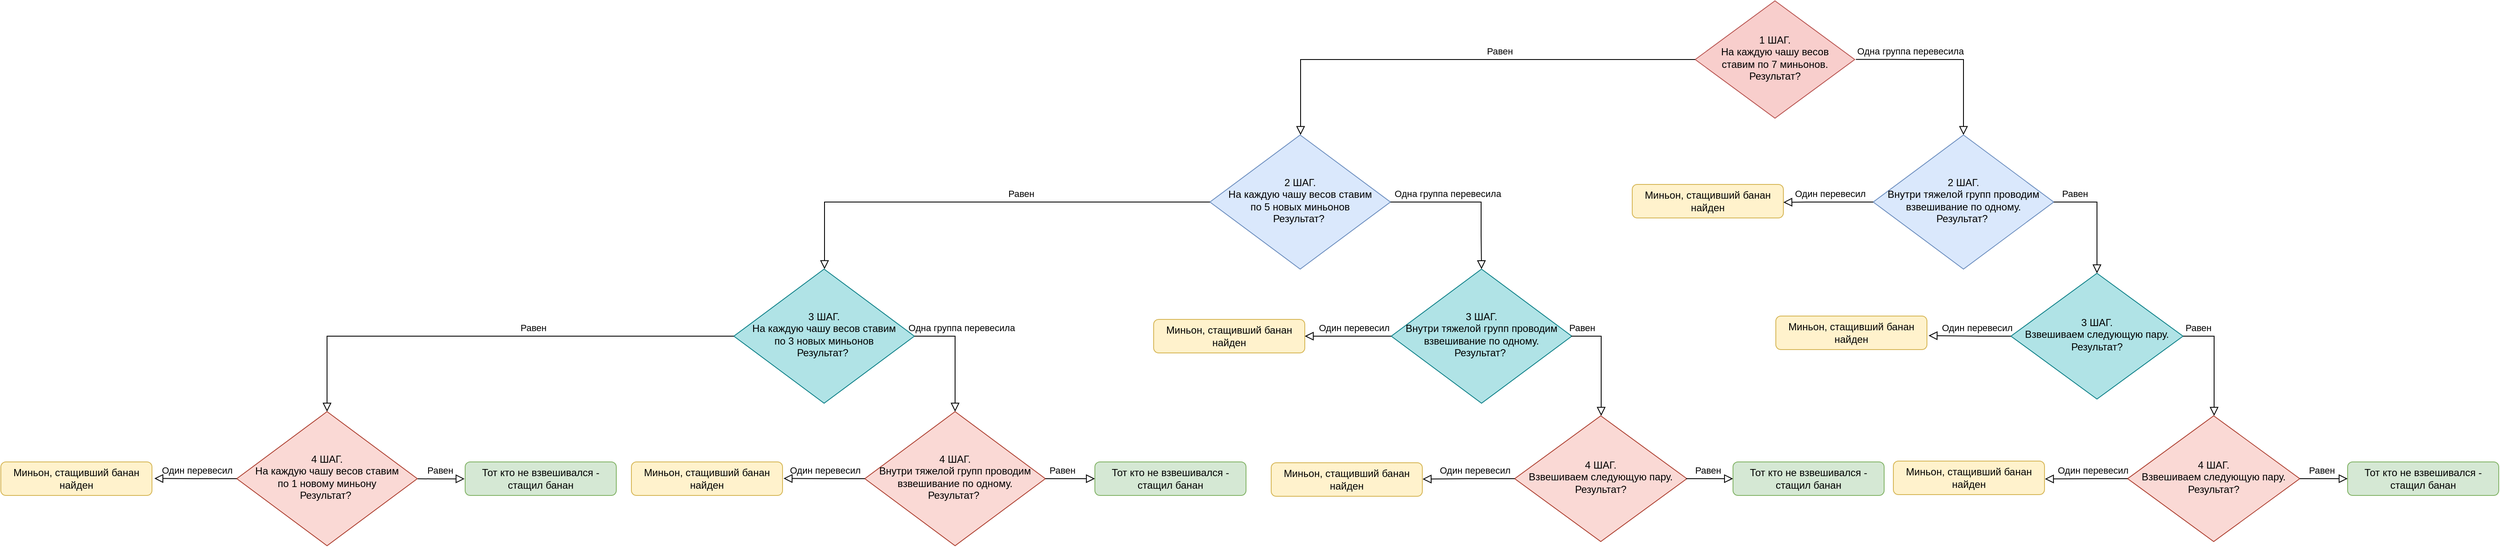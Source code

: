 <mxfile version="22.0.2" type="github">
  <diagram id="C5RBs43oDa-KdzZeNtuy" name="Page-1">
    <mxGraphModel dx="5111" dy="1780" grid="1" gridSize="10" guides="1" tooltips="1" connect="1" arrows="1" fold="1" page="1" pageScale="1" pageWidth="827" pageHeight="1169" math="0" shadow="0">
      <root>
        <mxCell id="WIyWlLk6GJQsqaUBKTNV-0" />
        <mxCell id="WIyWlLk6GJQsqaUBKTNV-1" parent="WIyWlLk6GJQsqaUBKTNV-0" />
        <mxCell id="WIyWlLk6GJQsqaUBKTNV-5" value="Одна группа перевесила" style="edgeStyle=orthogonalEdgeStyle;rounded=0;html=1;jettySize=auto;orthogonalLoop=1;fontSize=11;endArrow=block;endFill=0;endSize=8;strokeWidth=1;shadow=0;labelBackgroundColor=none;entryX=0.5;entryY=0;entryDx=0;entryDy=0;exitX=1.007;exitY=0.499;exitDx=0;exitDy=0;exitPerimeter=0;" parent="WIyWlLk6GJQsqaUBKTNV-1" source="WIyWlLk6GJQsqaUBKTNV-6" target="1htIa7qenggjRfEvTUBb-4" edge="1">
          <mxGeometry x="-0.411" y="10" relative="1" as="geometry">
            <mxPoint as="offset" />
            <mxPoint x="937" y="110" as="targetPoint" />
            <Array as="points">
              <mxPoint x="920" y="70" />
              <mxPoint x="1005" y="70" />
            </Array>
          </mxGeometry>
        </mxCell>
        <mxCell id="WIyWlLk6GJQsqaUBKTNV-6" value="1 ШАГ. &lt;br&gt;На каждую чашу весов&lt;br&gt;ставим по 7 миньонов.&lt;br&gt;Результат?" style="rhombus;whiteSpace=wrap;html=1;shadow=0;fontFamily=Helvetica;fontSize=12;align=center;strokeWidth=1;spacing=6;spacingTop=-4;fillColor=#f8cecc;strokeColor=#b85450;" parent="WIyWlLk6GJQsqaUBKTNV-1" vertex="1">
          <mxGeometry x="685" width="190" height="140" as="geometry" />
        </mxCell>
        <mxCell id="1htIa7qenggjRfEvTUBb-1" value="Миньон, стащивший банан найден" style="rounded=1;whiteSpace=wrap;html=1;fontSize=12;glass=0;strokeWidth=1;shadow=0;fillColor=#fff2cc;strokeColor=#d6b656;" vertex="1" parent="WIyWlLk6GJQsqaUBKTNV-1">
          <mxGeometry x="610" y="219" width="180" height="40" as="geometry" />
        </mxCell>
        <mxCell id="1htIa7qenggjRfEvTUBb-4" value="2 ШАГ.&lt;br style=&quot;border-color: var(--border-color);&quot;&gt;&lt;span style=&quot;border-color: var(--border-color);&quot;&gt;Внутри тяжелой групп проводим взвешивание по одному.&lt;br&gt;Результат?&amp;nbsp;&lt;/span&gt;" style="rhombus;whiteSpace=wrap;html=1;shadow=0;fontFamily=Helvetica;fontSize=12;align=center;strokeWidth=1;spacing=6;spacingTop=-4;fillColor=#dae8fc;strokeColor=#6c8ebf;" vertex="1" parent="WIyWlLk6GJQsqaUBKTNV-1">
          <mxGeometry x="897" y="160" width="215" height="160" as="geometry" />
        </mxCell>
        <mxCell id="1htIa7qenggjRfEvTUBb-7" value="3 ШАГ. &lt;br&gt;Взвешиваем следующую пару.&lt;br&gt;Результат?" style="rhombus;whiteSpace=wrap;html=1;shadow=0;fontFamily=Helvetica;fontSize=12;align=center;strokeWidth=1;spacing=6;spacingTop=-4;fillColor=#b0e3e6;strokeColor=#0e8088;" vertex="1" parent="WIyWlLk6GJQsqaUBKTNV-1">
          <mxGeometry x="1061" y="325" width="205" height="150" as="geometry" />
        </mxCell>
        <mxCell id="1htIa7qenggjRfEvTUBb-8" value="4 ШАГ. &lt;br&gt;Взвешиваем следующую пару.&lt;br&gt;Результат?" style="rhombus;whiteSpace=wrap;html=1;shadow=0;fontFamily=Helvetica;fontSize=12;align=center;strokeWidth=1;spacing=6;spacingTop=-4;fillColor=#fad9d5;strokeColor=#ae4132;" vertex="1" parent="WIyWlLk6GJQsqaUBKTNV-1">
          <mxGeometry x="1200" y="495" width="205" height="150" as="geometry" />
        </mxCell>
        <mxCell id="1htIa7qenggjRfEvTUBb-9" value="Миньон, стащивший банан найден" style="rounded=1;whiteSpace=wrap;html=1;fontSize=12;glass=0;strokeWidth=1;shadow=0;fillColor=#fff2cc;strokeColor=#d6b656;" vertex="1" parent="WIyWlLk6GJQsqaUBKTNV-1">
          <mxGeometry x="781" y="376" width="180" height="40" as="geometry" />
        </mxCell>
        <mxCell id="1htIa7qenggjRfEvTUBb-10" value="Миньон, стащивший банан найден" style="rounded=1;whiteSpace=wrap;html=1;fontSize=12;glass=0;strokeWidth=1;shadow=0;fillColor=#fff2cc;strokeColor=#d6b656;" vertex="1" parent="WIyWlLk6GJQsqaUBKTNV-1">
          <mxGeometry x="921" y="549" width="180" height="40" as="geometry" />
        </mxCell>
        <mxCell id="1htIa7qenggjRfEvTUBb-13" value="Один перевесил&amp;nbsp;" style="edgeStyle=orthogonalEdgeStyle;rounded=0;html=1;jettySize=auto;orthogonalLoop=1;fontSize=11;endArrow=block;endFill=0;endSize=8;strokeWidth=1;shadow=0;labelBackgroundColor=none;entryX=1;entryY=0.533;entryDx=0;entryDy=0;exitX=0;exitY=0.5;exitDx=0;exitDy=0;entryPerimeter=0;" edge="1" parent="WIyWlLk6GJQsqaUBKTNV-1" source="1htIa7qenggjRfEvTUBb-4" target="1htIa7qenggjRfEvTUBb-1">
          <mxGeometry x="-0.065" y="-10" relative="1" as="geometry">
            <mxPoint as="offset" />
            <mxPoint x="949.52" y="120" as="sourcePoint" />
            <mxPoint x="797.52" y="190" as="targetPoint" />
            <Array as="points">
              <mxPoint x="817" y="240" />
              <mxPoint x="817" y="241" />
            </Array>
          </mxGeometry>
        </mxCell>
        <mxCell id="1htIa7qenggjRfEvTUBb-14" value="Равен" style="edgeStyle=orthogonalEdgeStyle;rounded=0;html=1;jettySize=auto;orthogonalLoop=1;fontSize=11;endArrow=block;endFill=0;endSize=8;strokeWidth=1;shadow=0;labelBackgroundColor=none;entryX=0.5;entryY=0;entryDx=0;entryDy=0;exitX=1;exitY=0.5;exitDx=0;exitDy=0;" edge="1" parent="WIyWlLk6GJQsqaUBKTNV-1" source="1htIa7qenggjRfEvTUBb-4" target="1htIa7qenggjRfEvTUBb-7">
          <mxGeometry x="-0.634" y="10" relative="1" as="geometry">
            <mxPoint as="offset" />
            <mxPoint x="1317" y="170" as="sourcePoint" />
            <mxPoint x="1165" y="240" as="targetPoint" />
            <Array as="points">
              <mxPoint x="1164" y="240" />
            </Array>
          </mxGeometry>
        </mxCell>
        <mxCell id="1htIa7qenggjRfEvTUBb-17" value="Один перевесил&amp;nbsp;" style="edgeStyle=orthogonalEdgeStyle;rounded=0;html=1;jettySize=auto;orthogonalLoop=1;fontSize=11;endArrow=block;endFill=0;endSize=8;strokeWidth=1;shadow=0;labelBackgroundColor=none;entryX=1.003;entryY=0.533;entryDx=0;entryDy=0;exitX=0;exitY=0.5;exitDx=0;exitDy=0;entryPerimeter=0;" edge="1" parent="WIyWlLk6GJQsqaUBKTNV-1" source="1htIa7qenggjRfEvTUBb-8" target="1htIa7qenggjRfEvTUBb-10">
          <mxGeometry x="-0.191" y="-10" relative="1" as="geometry">
            <mxPoint as="offset" />
            <mxPoint x="1076" y="476" as="sourcePoint" />
            <mxPoint x="926" y="476" as="targetPoint" />
            <Array as="points">
              <mxPoint x="1159" y="570" />
              <mxPoint x="1159" y="571" />
            </Array>
          </mxGeometry>
        </mxCell>
        <mxCell id="1htIa7qenggjRfEvTUBb-18" value="Один перевесил&amp;nbsp;" style="edgeStyle=orthogonalEdgeStyle;rounded=0;html=1;jettySize=auto;orthogonalLoop=1;fontSize=11;endArrow=block;endFill=0;endSize=8;strokeWidth=1;shadow=0;labelBackgroundColor=none;exitX=0;exitY=0.5;exitDx=0;exitDy=0;entryX=1.011;entryY=0.584;entryDx=0;entryDy=0;entryPerimeter=0;" edge="1" parent="WIyWlLk6GJQsqaUBKTNV-1" source="1htIa7qenggjRfEvTUBb-7" target="1htIa7qenggjRfEvTUBb-9">
          <mxGeometry x="-0.191" y="-10" relative="1" as="geometry">
            <mxPoint as="offset" />
            <mxPoint x="1061" y="367" as="sourcePoint" />
            <mxPoint x="787" y="375.0" as="targetPoint" />
            <Array as="points">
              <mxPoint x="1026" y="400" />
            </Array>
          </mxGeometry>
        </mxCell>
        <mxCell id="1htIa7qenggjRfEvTUBb-19" value="Равен" style="edgeStyle=orthogonalEdgeStyle;rounded=0;html=1;jettySize=auto;orthogonalLoop=1;fontSize=11;endArrow=block;endFill=0;endSize=8;strokeWidth=1;shadow=0;labelBackgroundColor=none;entryX=0.5;entryY=0;entryDx=0;entryDy=0;exitX=1;exitY=0.5;exitDx=0;exitDy=0;" edge="1" parent="WIyWlLk6GJQsqaUBKTNV-1" source="1htIa7qenggjRfEvTUBb-7" target="1htIa7qenggjRfEvTUBb-8">
          <mxGeometry x="-0.731" y="10" relative="1" as="geometry">
            <mxPoint as="offset" />
            <mxPoint x="1286" y="400" as="sourcePoint" />
            <mxPoint x="1379" y="485" as="targetPoint" />
            <Array as="points">
              <mxPoint x="1303" y="400" />
              <mxPoint x="1303" y="495" />
            </Array>
          </mxGeometry>
        </mxCell>
        <mxCell id="1htIa7qenggjRfEvTUBb-20" value="Тот кто не взвешивался - стащил банан" style="rounded=1;whiteSpace=wrap;html=1;fontSize=12;glass=0;strokeWidth=1;shadow=0;fillColor=#d5e8d4;strokeColor=#82b366;" vertex="1" parent="WIyWlLk6GJQsqaUBKTNV-1">
          <mxGeometry x="1462" y="550" width="180" height="40" as="geometry" />
        </mxCell>
        <mxCell id="1htIa7qenggjRfEvTUBb-21" value="Равен" style="edgeStyle=orthogonalEdgeStyle;rounded=0;html=1;jettySize=auto;orthogonalLoop=1;fontSize=11;endArrow=block;endFill=0;endSize=8;strokeWidth=1;shadow=0;labelBackgroundColor=none;exitX=1;exitY=0.5;exitDx=0;exitDy=0;entryX=0;entryY=0.5;entryDx=0;entryDy=0;" edge="1" parent="WIyWlLk6GJQsqaUBKTNV-1" source="1htIa7qenggjRfEvTUBb-8" target="1htIa7qenggjRfEvTUBb-20">
          <mxGeometry x="-0.087" y="10" relative="1" as="geometry">
            <mxPoint as="offset" />
            <mxPoint x="1215.46" y="730" as="sourcePoint" />
            <mxPoint x="1477" y="720" as="targetPoint" />
            <Array as="points">
              <mxPoint x="1427" y="570" />
              <mxPoint x="1427" y="570" />
            </Array>
          </mxGeometry>
        </mxCell>
        <mxCell id="1htIa7qenggjRfEvTUBb-23" value="2 ШАГ.&lt;br style=&quot;border-color: var(--border-color);&quot;&gt;&lt;span style=&quot;border-color: var(--border-color);&quot;&gt;На каждую чашу весов ставим &lt;br&gt;по 5 новых миньонов&lt;br&gt;Результат?&amp;nbsp;&lt;/span&gt;" style="rhombus;whiteSpace=wrap;html=1;shadow=0;fontFamily=Helvetica;fontSize=12;align=center;strokeWidth=1;spacing=6;spacingTop=-4;fillColor=#dae8fc;strokeColor=#6c8ebf;" vertex="1" parent="WIyWlLk6GJQsqaUBKTNV-1">
          <mxGeometry x="107" y="160" width="215" height="160" as="geometry" />
        </mxCell>
        <mxCell id="1htIa7qenggjRfEvTUBb-25" value="3 ШАГ.&lt;br style=&quot;border-color: var(--border-color);&quot;&gt;&lt;span style=&quot;border-color: var(--border-color);&quot;&gt;Внутри тяжелой групп проводим взвешивание по одному.&lt;br&gt;Результат?&amp;nbsp;&lt;/span&gt;" style="rhombus;whiteSpace=wrap;html=1;shadow=0;fontFamily=Helvetica;fontSize=12;align=center;strokeWidth=1;spacing=6;spacingTop=-4;fillColor=#b0e3e6;strokeColor=#0e8088;" vertex="1" parent="WIyWlLk6GJQsqaUBKTNV-1">
          <mxGeometry x="323" y="320" width="215" height="160" as="geometry" />
        </mxCell>
        <mxCell id="1htIa7qenggjRfEvTUBb-26" value="4 ШАГ. &lt;br&gt;Взвешиваем следующую пару.&lt;br&gt;Результат?" style="rhombus;whiteSpace=wrap;html=1;shadow=0;fontFamily=Helvetica;fontSize=12;align=center;strokeWidth=1;spacing=6;spacingTop=-4;fillColor=#fad9d5;strokeColor=#ae4132;" vertex="1" parent="WIyWlLk6GJQsqaUBKTNV-1">
          <mxGeometry x="470" y="495" width="205" height="150" as="geometry" />
        </mxCell>
        <mxCell id="1htIa7qenggjRfEvTUBb-32" value="Тот кто не взвешивался - стащил банан" style="rounded=1;whiteSpace=wrap;html=1;fontSize=12;glass=0;strokeWidth=1;shadow=0;fillColor=#d5e8d4;strokeColor=#82b366;" vertex="1" parent="WIyWlLk6GJQsqaUBKTNV-1">
          <mxGeometry x="730" y="550" width="180" height="40" as="geometry" />
        </mxCell>
        <mxCell id="1htIa7qenggjRfEvTUBb-33" value="Равен" style="edgeStyle=orthogonalEdgeStyle;rounded=0;html=1;jettySize=auto;orthogonalLoop=1;fontSize=11;endArrow=block;endFill=0;endSize=8;strokeWidth=1;shadow=0;labelBackgroundColor=none;entryX=0.5;entryY=0;entryDx=0;entryDy=0;exitX=0;exitY=0.5;exitDx=0;exitDy=0;" edge="1" parent="WIyWlLk6GJQsqaUBKTNV-1" source="WIyWlLk6GJQsqaUBKTNV-6" target="1htIa7qenggjRfEvTUBb-23">
          <mxGeometry x="-0.166" y="-10" relative="1" as="geometry">
            <mxPoint as="offset" />
            <mxPoint x="279.67" y="50" as="sourcePoint" />
            <mxPoint x="408.67" y="140" as="targetPoint" />
            <Array as="points">
              <mxPoint x="215" y="70" />
              <mxPoint x="215" y="160" />
            </Array>
          </mxGeometry>
        </mxCell>
        <mxCell id="1htIa7qenggjRfEvTUBb-34" value="Одна группа перевесила" style="edgeStyle=orthogonalEdgeStyle;rounded=0;html=1;jettySize=auto;orthogonalLoop=1;fontSize=11;endArrow=block;endFill=0;endSize=8;strokeWidth=1;shadow=0;labelBackgroundColor=none;entryX=0.5;entryY=0;entryDx=0;entryDy=0;exitX=1;exitY=0.5;exitDx=0;exitDy=0;" edge="1" parent="WIyWlLk6GJQsqaUBKTNV-1" source="1htIa7qenggjRfEvTUBb-23" target="1htIa7qenggjRfEvTUBb-25">
          <mxGeometry x="-0.279" y="10" relative="1" as="geometry">
            <mxPoint as="offset" />
            <mxPoint x="360" y="240" as="sourcePoint" />
            <mxPoint x="424" y="330" as="targetPoint" />
            <Array as="points">
              <mxPoint x="430" y="240" />
              <mxPoint x="430" y="280" />
              <mxPoint x="431" y="280" />
            </Array>
          </mxGeometry>
        </mxCell>
        <mxCell id="1htIa7qenggjRfEvTUBb-35" value="Равен" style="edgeStyle=orthogonalEdgeStyle;rounded=0;html=1;jettySize=auto;orthogonalLoop=1;fontSize=11;endArrow=block;endFill=0;endSize=8;strokeWidth=1;shadow=0;labelBackgroundColor=none;entryX=0.5;entryY=0;entryDx=0;entryDy=0;exitX=0.997;exitY=0.5;exitDx=0;exitDy=0;exitPerimeter=0;" edge="1" parent="WIyWlLk6GJQsqaUBKTNV-1" source="1htIa7qenggjRfEvTUBb-25" target="1htIa7qenggjRfEvTUBb-26">
          <mxGeometry x="-0.807" y="10" relative="1" as="geometry">
            <mxPoint as="offset" />
            <mxPoint x="480" y="400" as="sourcePoint" />
            <mxPoint x="532" y="485" as="targetPoint" />
            <Array as="points">
              <mxPoint x="573" y="400" />
              <mxPoint x="573" y="495" />
            </Array>
          </mxGeometry>
        </mxCell>
        <mxCell id="1htIa7qenggjRfEvTUBb-36" value="Равен" style="edgeStyle=orthogonalEdgeStyle;rounded=0;html=1;jettySize=auto;orthogonalLoop=1;fontSize=11;endArrow=block;endFill=0;endSize=8;strokeWidth=1;shadow=0;labelBackgroundColor=none;exitX=0.996;exitY=0.5;exitDx=0;exitDy=0;entryX=0;entryY=0.5;entryDx=0;entryDy=0;exitPerimeter=0;" edge="1" parent="WIyWlLk6GJQsqaUBKTNV-1" source="1htIa7qenggjRfEvTUBb-26" target="1htIa7qenggjRfEvTUBb-32">
          <mxGeometry x="-0.075" y="10" relative="1" as="geometry">
            <mxPoint as="offset" />
            <mxPoint x="650" y="591.38" as="sourcePoint" />
            <mxPoint x="725" y="590" as="targetPoint" />
            <Array as="points">
              <mxPoint x="690" y="570" />
              <mxPoint x="690" y="570" />
            </Array>
          </mxGeometry>
        </mxCell>
        <mxCell id="1htIa7qenggjRfEvTUBb-38" value="Миньон, стащивший банан найден" style="rounded=1;whiteSpace=wrap;html=1;fontSize=12;glass=0;strokeWidth=1;shadow=0;fillColor=#fff2cc;strokeColor=#d6b656;" vertex="1" parent="WIyWlLk6GJQsqaUBKTNV-1">
          <mxGeometry x="40" y="380" width="180" height="40" as="geometry" />
        </mxCell>
        <mxCell id="1htIa7qenggjRfEvTUBb-39" value="Миньон, стащивший банан найден" style="rounded=1;whiteSpace=wrap;html=1;fontSize=12;glass=0;strokeWidth=1;shadow=0;fillColor=#fff2cc;strokeColor=#d6b656;" vertex="1" parent="WIyWlLk6GJQsqaUBKTNV-1">
          <mxGeometry x="180" y="551" width="180" height="40" as="geometry" />
        </mxCell>
        <mxCell id="1htIa7qenggjRfEvTUBb-40" value="Один перевесил&amp;nbsp;" style="edgeStyle=orthogonalEdgeStyle;rounded=0;html=1;jettySize=auto;orthogonalLoop=1;fontSize=11;endArrow=block;endFill=0;endSize=8;strokeWidth=1;shadow=0;labelBackgroundColor=none;exitX=0;exitY=0.5;exitDx=0;exitDy=0;entryX=1;entryY=0.5;entryDx=0;entryDy=0;" edge="1" parent="WIyWlLk6GJQsqaUBKTNV-1" source="1htIa7qenggjRfEvTUBb-25" target="1htIa7qenggjRfEvTUBb-38">
          <mxGeometry x="-0.165" y="-10" relative="1" as="geometry">
            <mxPoint as="offset" />
            <mxPoint x="323" y="416" as="sourcePoint" />
            <mxPoint x="225.0" y="415" as="targetPoint" />
            <Array as="points">
              <mxPoint x="310" y="400" />
              <mxPoint x="310" y="400" />
            </Array>
          </mxGeometry>
        </mxCell>
        <mxCell id="1htIa7qenggjRfEvTUBb-41" value="Один перевесил&amp;nbsp;" style="edgeStyle=orthogonalEdgeStyle;rounded=0;html=1;jettySize=auto;orthogonalLoop=1;fontSize=11;endArrow=block;endFill=0;endSize=8;strokeWidth=1;shadow=0;labelBackgroundColor=none;exitX=0;exitY=0.5;exitDx=0;exitDy=0;entryX=1.002;entryY=0.487;entryDx=0;entryDy=0;entryPerimeter=0;" edge="1" parent="WIyWlLk6GJQsqaUBKTNV-1" source="1htIa7qenggjRfEvTUBb-26" target="1htIa7qenggjRfEvTUBb-39">
          <mxGeometry x="-0.165" y="-10" relative="1" as="geometry">
            <mxPoint as="offset" />
            <mxPoint x="470" y="570.83" as="sourcePoint" />
            <mxPoint x="367" y="570.83" as="targetPoint" />
            <Array as="points" />
          </mxGeometry>
        </mxCell>
        <mxCell id="1htIa7qenggjRfEvTUBb-42" value="3 ШАГ.&lt;br style=&quot;border-color: var(--border-color);&quot;&gt;&lt;span style=&quot;border-color: var(--border-color);&quot;&gt;На каждую чашу весов ставим &lt;br&gt;по 3 новых миньонов&lt;br&gt;Результат?&amp;nbsp;&lt;/span&gt;" style="rhombus;whiteSpace=wrap;html=1;shadow=0;fontFamily=Helvetica;fontSize=12;align=center;strokeWidth=1;spacing=6;spacingTop=-4;fillColor=#b0e3e6;strokeColor=#0e8088;" vertex="1" parent="WIyWlLk6GJQsqaUBKTNV-1">
          <mxGeometry x="-460" y="320" width="215" height="160" as="geometry" />
        </mxCell>
        <mxCell id="1htIa7qenggjRfEvTUBb-44" value="Тот кто не взвешивался - стащил банан" style="rounded=1;whiteSpace=wrap;html=1;fontSize=12;glass=0;strokeWidth=1;shadow=0;fillColor=#d5e8d4;strokeColor=#82b366;" vertex="1" parent="WIyWlLk6GJQsqaUBKTNV-1">
          <mxGeometry x="-30" y="550" width="180" height="40" as="geometry" />
        </mxCell>
        <mxCell id="1htIa7qenggjRfEvTUBb-45" value="4 ШАГ.&lt;br style=&quot;border-color: var(--border-color);&quot;&gt;&lt;span style=&quot;border-color: var(--border-color);&quot;&gt;Внутри тяжелой групп проводим взвешивание по одному.&lt;br&gt;Результат?&amp;nbsp;&lt;/span&gt;" style="rhombus;whiteSpace=wrap;html=1;shadow=0;fontFamily=Helvetica;fontSize=12;align=center;strokeWidth=1;spacing=6;spacingTop=-4;fillColor=#fad9d5;strokeColor=#ae4132;" vertex="1" parent="WIyWlLk6GJQsqaUBKTNV-1">
          <mxGeometry x="-304" y="490" width="215" height="160" as="geometry" />
        </mxCell>
        <mxCell id="1htIa7qenggjRfEvTUBb-46" value="Миньон, стащивший банан найден" style="rounded=1;whiteSpace=wrap;html=1;fontSize=12;glass=0;strokeWidth=1;shadow=0;fillColor=#fff2cc;strokeColor=#d6b656;" vertex="1" parent="WIyWlLk6GJQsqaUBKTNV-1">
          <mxGeometry x="-582" y="550" width="180" height="40" as="geometry" />
        </mxCell>
        <mxCell id="1htIa7qenggjRfEvTUBb-47" value="Равен" style="edgeStyle=orthogonalEdgeStyle;rounded=0;html=1;jettySize=auto;orthogonalLoop=1;fontSize=11;endArrow=block;endFill=0;endSize=8;strokeWidth=1;shadow=0;labelBackgroundColor=none;exitX=1;exitY=0.5;exitDx=0;exitDy=0;entryX=0;entryY=0.5;entryDx=0;entryDy=0;" edge="1" parent="WIyWlLk6GJQsqaUBKTNV-1" source="1htIa7qenggjRfEvTUBb-45" target="1htIa7qenggjRfEvTUBb-44">
          <mxGeometry x="-0.333" y="10" relative="1" as="geometry">
            <mxPoint as="offset" />
            <mxPoint x="-100" y="570.83" as="sourcePoint" />
            <mxPoint x="-44" y="570.83" as="targetPoint" />
            <Array as="points">
              <mxPoint x="-84" y="570" />
            </Array>
          </mxGeometry>
        </mxCell>
        <mxCell id="1htIa7qenggjRfEvTUBb-48" value="Равен" style="edgeStyle=orthogonalEdgeStyle;rounded=0;html=1;jettySize=auto;orthogonalLoop=1;fontSize=11;endArrow=block;endFill=0;endSize=8;strokeWidth=1;shadow=0;labelBackgroundColor=none;entryX=0.5;entryY=0;entryDx=0;entryDy=0;exitX=0;exitY=0.5;exitDx=0;exitDy=0;" edge="1" parent="WIyWlLk6GJQsqaUBKTNV-1" source="1htIa7qenggjRfEvTUBb-23" target="1htIa7qenggjRfEvTUBb-42">
          <mxGeometry x="-0.166" y="-10" relative="1" as="geometry">
            <mxPoint as="offset" />
            <mxPoint x="10.5" y="230" as="sourcePoint" />
            <mxPoint x="-459.5" y="320" as="targetPoint" />
            <Array as="points">
              <mxPoint x="-352" y="240" />
              <mxPoint x="-352" y="320" />
            </Array>
          </mxGeometry>
        </mxCell>
        <mxCell id="1htIa7qenggjRfEvTUBb-49" value="Одна группа перевесила" style="edgeStyle=orthogonalEdgeStyle;rounded=0;html=1;jettySize=auto;orthogonalLoop=1;fontSize=11;endArrow=block;endFill=0;endSize=8;strokeWidth=1;shadow=0;labelBackgroundColor=none;entryX=0.5;entryY=0;entryDx=0;entryDy=0;exitX=1;exitY=0.5;exitDx=0;exitDy=0;" edge="1" parent="WIyWlLk6GJQsqaUBKTNV-1" target="1htIa7qenggjRfEvTUBb-45">
          <mxGeometry x="-0.3" y="12" relative="1" as="geometry">
            <mxPoint x="-5" y="-10" as="offset" />
            <mxPoint x="-245" y="400" as="sourcePoint" />
            <mxPoint x="-136" y="480" as="targetPoint" />
            <Array as="points">
              <mxPoint x="-196" y="400" />
            </Array>
          </mxGeometry>
        </mxCell>
        <mxCell id="1htIa7qenggjRfEvTUBb-50" value="Один перевесил&amp;nbsp;" style="edgeStyle=orthogonalEdgeStyle;rounded=0;html=1;jettySize=auto;orthogonalLoop=1;fontSize=11;endArrow=block;endFill=0;endSize=8;strokeWidth=1;shadow=0;labelBackgroundColor=none;exitX=0;exitY=0.5;exitDx=0;exitDy=0;entryX=1.007;entryY=0.493;entryDx=0;entryDy=0;entryPerimeter=0;" edge="1" parent="WIyWlLk6GJQsqaUBKTNV-1" source="1htIa7qenggjRfEvTUBb-45" target="1htIa7qenggjRfEvTUBb-46">
          <mxGeometry x="-0.052" y="-10" relative="1" as="geometry">
            <mxPoint as="offset" />
            <mxPoint x="-320.0" y="570.86" as="sourcePoint" />
            <mxPoint x="-420" y="571" as="targetPoint" />
            <Array as="points" />
          </mxGeometry>
        </mxCell>
        <mxCell id="1htIa7qenggjRfEvTUBb-51" value="4 ШАГ.&lt;br style=&quot;border-color: var(--border-color);&quot;&gt;&lt;span style=&quot;border-color: var(--border-color);&quot;&gt;На каждую чашу весов ставим &lt;br&gt;по 1 новому миньону&lt;br&gt;Результат?&amp;nbsp;&lt;/span&gt;" style="rhombus;whiteSpace=wrap;html=1;shadow=0;fontFamily=Helvetica;fontSize=12;align=center;strokeWidth=1;spacing=6;spacingTop=-4;fillColor=#fad9d5;strokeColor=#ae4132;" vertex="1" parent="WIyWlLk6GJQsqaUBKTNV-1">
          <mxGeometry x="-1052" y="490" width="215" height="160" as="geometry" />
        </mxCell>
        <mxCell id="1htIa7qenggjRfEvTUBb-52" value="Тот кто не взвешивался - стащил банан" style="rounded=1;whiteSpace=wrap;html=1;fontSize=12;glass=0;strokeWidth=1;shadow=0;fillColor=#d5e8d4;strokeColor=#82b366;" vertex="1" parent="WIyWlLk6GJQsqaUBKTNV-1">
          <mxGeometry x="-780" y="550" width="180" height="40" as="geometry" />
        </mxCell>
        <mxCell id="1htIa7qenggjRfEvTUBb-53" value="Миньон, стащивший банан найден" style="rounded=1;whiteSpace=wrap;html=1;fontSize=12;glass=0;strokeWidth=1;shadow=0;fillColor=#fff2cc;strokeColor=#d6b656;" vertex="1" parent="WIyWlLk6GJQsqaUBKTNV-1">
          <mxGeometry x="-1333" y="550" width="180" height="40" as="geometry" />
        </mxCell>
        <mxCell id="1htIa7qenggjRfEvTUBb-54" value="Равен" style="edgeStyle=orthogonalEdgeStyle;rounded=0;html=1;jettySize=auto;orthogonalLoop=1;fontSize=11;endArrow=block;endFill=0;endSize=8;strokeWidth=1;shadow=0;labelBackgroundColor=none;entryX=0.5;entryY=0;entryDx=0;entryDy=0;exitX=0;exitY=0.5;exitDx=0;exitDy=0;" edge="1" parent="WIyWlLk6GJQsqaUBKTNV-1" source="1htIa7qenggjRfEvTUBb-42" target="1htIa7qenggjRfEvTUBb-51">
          <mxGeometry x="-0.166" y="-10" relative="1" as="geometry">
            <mxPoint as="offset" />
            <mxPoint x="-530.5" y="325" as="sourcePoint" />
            <mxPoint x="-989.5" y="405" as="targetPoint" />
            <Array as="points">
              <mxPoint x="-945" y="400" />
            </Array>
          </mxGeometry>
        </mxCell>
        <mxCell id="1htIa7qenggjRfEvTUBb-55" value="Равен" style="edgeStyle=orthogonalEdgeStyle;rounded=0;html=1;jettySize=auto;orthogonalLoop=1;fontSize=11;endArrow=block;endFill=0;endSize=8;strokeWidth=1;shadow=0;labelBackgroundColor=none;exitX=1.002;exitY=0.501;exitDx=0;exitDy=0;entryX=-0.004;entryY=0.506;entryDx=0;entryDy=0;entryPerimeter=0;exitPerimeter=0;" edge="1" parent="WIyWlLk6GJQsqaUBKTNV-1" source="1htIa7qenggjRfEvTUBb-51" target="1htIa7qenggjRfEvTUBb-52">
          <mxGeometry x="-0.049" y="10" relative="1" as="geometry">
            <mxPoint as="offset" />
            <mxPoint x="-812.0" y="570.5" as="sourcePoint" />
            <mxPoint x="-755" y="570.5" as="targetPoint" />
            <Array as="points">
              <mxPoint x="-820" y="570" />
              <mxPoint x="-820" y="571" />
            </Array>
          </mxGeometry>
        </mxCell>
        <mxCell id="1htIa7qenggjRfEvTUBb-56" value="Один перевесил&amp;nbsp;" style="edgeStyle=orthogonalEdgeStyle;rounded=0;html=1;jettySize=auto;orthogonalLoop=1;fontSize=11;endArrow=block;endFill=0;endSize=8;strokeWidth=1;shadow=0;labelBackgroundColor=none;exitX=0;exitY=0.5;exitDx=0;exitDy=0;entryX=1.016;entryY=0.493;entryDx=0;entryDy=0;entryPerimeter=0;" edge="1" parent="WIyWlLk6GJQsqaUBKTNV-1" source="1htIa7qenggjRfEvTUBb-51" target="1htIa7qenggjRfEvTUBb-53">
          <mxGeometry x="-0.052" y="-10" relative="1" as="geometry">
            <mxPoint as="offset" />
            <mxPoint x="-1083" y="570.77" as="sourcePoint" />
            <mxPoint x="-1180" y="570.77" as="targetPoint" />
            <Array as="points" />
          </mxGeometry>
        </mxCell>
      </root>
    </mxGraphModel>
  </diagram>
</mxfile>
